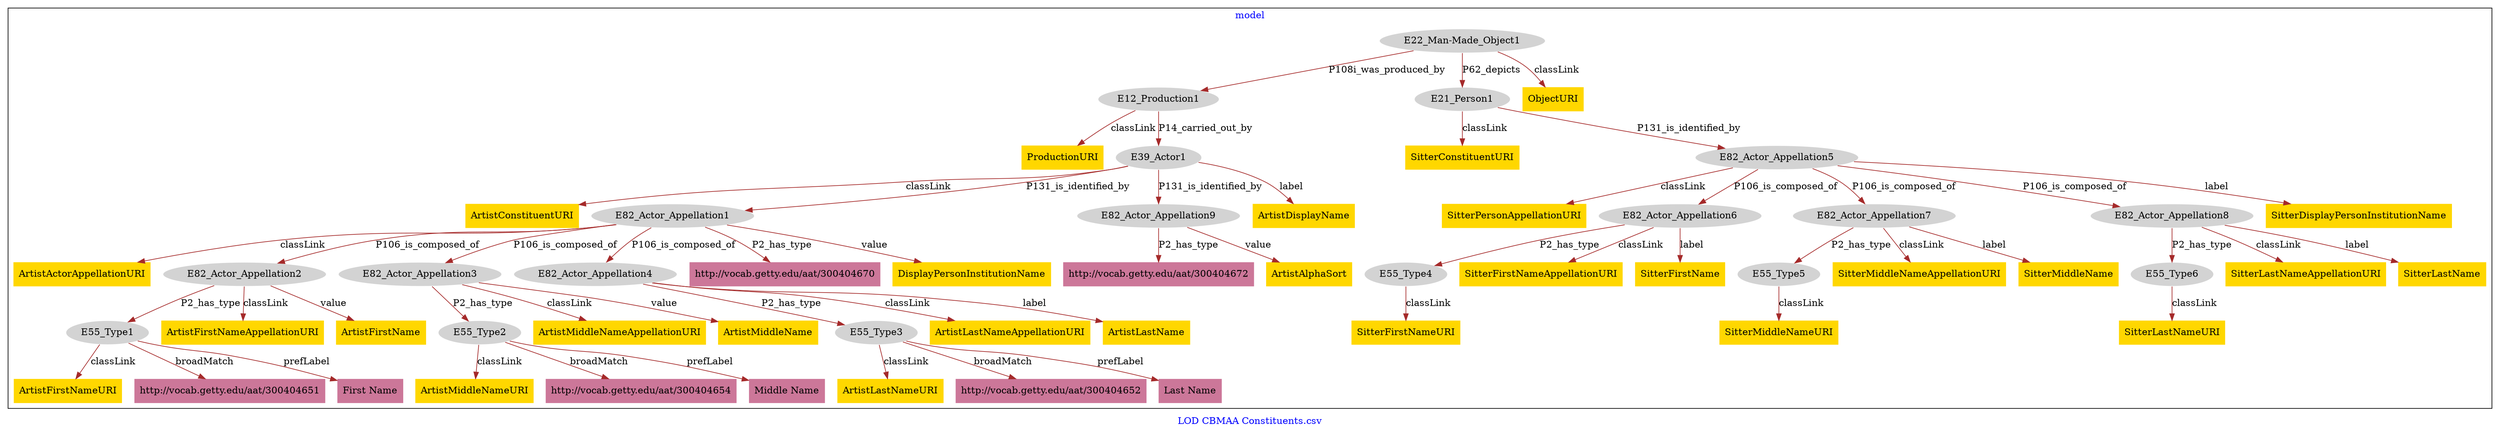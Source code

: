 digraph n0 {
fontcolor="blue"
remincross="true"
label="LOD CBMAA Constituents.csv"
subgraph cluster {
label="model"
n2[style="filled",color="white",fillcolor="lightgray",label="E12_Production1"];
n3[shape="plaintext",style="filled",fillcolor="gold",label="ProductionURI"];
n4[style="filled",color="white",fillcolor="lightgray",label="E39_Actor1"];
n5[style="filled",color="white",fillcolor="lightgray",label="E21_Person1"];
n6[shape="plaintext",style="filled",fillcolor="gold",label="SitterConstituentURI"];
n7[style="filled",color="white",fillcolor="lightgray",label="E82_Actor_Appellation5"];
n8[style="filled",color="white",fillcolor="lightgray",label="E22_Man-Made_Object1"];
n9[shape="plaintext",style="filled",fillcolor="gold",label="ObjectURI"];
n10[shape="plaintext",style="filled",fillcolor="gold",label="ArtistConstituentURI"];
n11[style="filled",color="white",fillcolor="lightgray",label="E82_Actor_Appellation1"];
n12[style="filled",color="white",fillcolor="lightgray",label="E82_Actor_Appellation9"];
n13[shape="plaintext",style="filled",fillcolor="gold",label="ArtistDisplayName"];
n14[style="filled",color="white",fillcolor="lightgray",label="E55_Type1"];
n15[shape="plaintext",style="filled",fillcolor="gold",label="ArtistFirstNameURI"];
n16[shape="plaintext",style="filled",fillcolor="#CC7799",label="http://vocab.getty.edu/aat/300404651"];
n17[shape="plaintext",style="filled",fillcolor="#CC7799",label="First Name"];
n18[style="filled",color="white",fillcolor="lightgray",label="E55_Type2"];
n19[shape="plaintext",style="filled",fillcolor="gold",label="ArtistMiddleNameURI"];
n20[shape="plaintext",style="filled",fillcolor="#CC7799",label="http://vocab.getty.edu/aat/300404654"];
n21[shape="plaintext",style="filled",fillcolor="#CC7799",label="Middle Name"];
n22[style="filled",color="white",fillcolor="lightgray",label="E55_Type3"];
n23[shape="plaintext",style="filled",fillcolor="gold",label="ArtistLastNameURI"];
n24[shape="plaintext",style="filled",fillcolor="#CC7799",label="http://vocab.getty.edu/aat/300404652"];
n25[shape="plaintext",style="filled",fillcolor="#CC7799",label="Last Name"];
n26[style="filled",color="white",fillcolor="lightgray",label="E55_Type4"];
n27[shape="plaintext",style="filled",fillcolor="gold",label="SitterFirstNameURI"];
n28[style="filled",color="white",fillcolor="lightgray",label="E55_Type5"];
n29[shape="plaintext",style="filled",fillcolor="gold",label="SitterMiddleNameURI"];
n30[style="filled",color="white",fillcolor="lightgray",label="E55_Type6"];
n31[shape="plaintext",style="filled",fillcolor="gold",label="SitterLastNameURI"];
n32[shape="plaintext",style="filled",fillcolor="gold",label="ArtistActorAppellationURI"];
n33[style="filled",color="white",fillcolor="lightgray",label="E82_Actor_Appellation2"];
n34[style="filled",color="white",fillcolor="lightgray",label="E82_Actor_Appellation3"];
n35[style="filled",color="white",fillcolor="lightgray",label="E82_Actor_Appellation4"];
n36[shape="plaintext",style="filled",fillcolor="#CC7799",label="http://vocab.getty.edu/aat/300404670"];
n37[shape="plaintext",style="filled",fillcolor="gold",label="DisplayPersonInstitutionName"];
n38[shape="plaintext",style="filled",fillcolor="gold",label="ArtistFirstNameAppellationURI"];
n39[shape="plaintext",style="filled",fillcolor="gold",label="ArtistFirstName"];
n40[shape="plaintext",style="filled",fillcolor="gold",label="ArtistMiddleNameAppellationURI"];
n41[shape="plaintext",style="filled",fillcolor="gold",label="ArtistMiddleName"];
n42[shape="plaintext",style="filled",fillcolor="gold",label="ArtistLastNameAppellationURI"];
n43[shape="plaintext",style="filled",fillcolor="gold",label="ArtistLastName"];
n44[shape="plaintext",style="filled",fillcolor="gold",label="SitterPersonAppellationURI"];
n45[style="filled",color="white",fillcolor="lightgray",label="E82_Actor_Appellation6"];
n46[style="filled",color="white",fillcolor="lightgray",label="E82_Actor_Appellation7"];
n47[style="filled",color="white",fillcolor="lightgray",label="E82_Actor_Appellation8"];
n48[shape="plaintext",style="filled",fillcolor="gold",label="SitterDisplayPersonInstitutionName"];
n49[shape="plaintext",style="filled",fillcolor="gold",label="SitterFirstNameAppellationURI"];
n50[shape="plaintext",style="filled",fillcolor="gold",label="SitterFirstName"];
n51[shape="plaintext",style="filled",fillcolor="gold",label="SitterMiddleNameAppellationURI"];
n52[shape="plaintext",style="filled",fillcolor="gold",label="SitterMiddleName"];
n53[shape="plaintext",style="filled",fillcolor="gold",label="SitterLastNameAppellationURI"];
n54[shape="plaintext",style="filled",fillcolor="gold",label="SitterLastName"];
n55[shape="plaintext",style="filled",fillcolor="#CC7799",label="http://vocab.getty.edu/aat/300404672"];
n56[shape="plaintext",style="filled",fillcolor="gold",label="ArtistAlphaSort"];
}
n2 -> n3[color="brown",fontcolor="black",label="classLink"]
n2 -> n4[color="brown",fontcolor="black",label="P14_carried_out_by"]
n5 -> n6[color="brown",fontcolor="black",label="classLink"]
n5 -> n7[color="brown",fontcolor="black",label="P131_is_identified_by"]
n8 -> n9[color="brown",fontcolor="black",label="classLink"]
n8 -> n2[color="brown",fontcolor="black",label="P108i_was_produced_by"]
n8 -> n5[color="brown",fontcolor="black",label="P62_depicts"]
n4 -> n10[color="brown",fontcolor="black",label="classLink"]
n4 -> n11[color="brown",fontcolor="black",label="P131_is_identified_by"]
n4 -> n12[color="brown",fontcolor="black",label="P131_is_identified_by"]
n4 -> n13[color="brown",fontcolor="black",label="label"]
n14 -> n15[color="brown",fontcolor="black",label="classLink"]
n14 -> n16[color="brown",fontcolor="black",label="broadMatch"]
n14 -> n17[color="brown",fontcolor="black",label="prefLabel"]
n18 -> n19[color="brown",fontcolor="black",label="classLink"]
n18 -> n20[color="brown",fontcolor="black",label="broadMatch"]
n18 -> n21[color="brown",fontcolor="black",label="prefLabel"]
n22 -> n23[color="brown",fontcolor="black",label="classLink"]
n22 -> n24[color="brown",fontcolor="black",label="broadMatch"]
n22 -> n25[color="brown",fontcolor="black",label="prefLabel"]
n26 -> n27[color="brown",fontcolor="black",label="classLink"]
n28 -> n29[color="brown",fontcolor="black",label="classLink"]
n30 -> n31[color="brown",fontcolor="black",label="classLink"]
n11 -> n32[color="brown",fontcolor="black",label="classLink"]
n11 -> n33[color="brown",fontcolor="black",label="P106_is_composed_of"]
n11 -> n34[color="brown",fontcolor="black",label="P106_is_composed_of"]
n11 -> n35[color="brown",fontcolor="black",label="P106_is_composed_of"]
n11 -> n36[color="brown",fontcolor="black",label="P2_has_type"]
n11 -> n37[color="brown",fontcolor="black",label="value"]
n33 -> n38[color="brown",fontcolor="black",label="classLink"]
n33 -> n14[color="brown",fontcolor="black",label="P2_has_type"]
n33 -> n39[color="brown",fontcolor="black",label="value"]
n34 -> n40[color="brown",fontcolor="black",label="classLink"]
n34 -> n18[color="brown",fontcolor="black",label="P2_has_type"]
n34 -> n41[color="brown",fontcolor="black",label="value"]
n35 -> n42[color="brown",fontcolor="black",label="classLink"]
n35 -> n22[color="brown",fontcolor="black",label="P2_has_type"]
n35 -> n43[color="brown",fontcolor="black",label="label"]
n7 -> n44[color="brown",fontcolor="black",label="classLink"]
n7 -> n45[color="brown",fontcolor="black",label="P106_is_composed_of"]
n7 -> n46[color="brown",fontcolor="black",label="P106_is_composed_of"]
n7 -> n47[color="brown",fontcolor="black",label="P106_is_composed_of"]
n7 -> n48[color="brown",fontcolor="black",label="label"]
n45 -> n49[color="brown",fontcolor="black",label="classLink"]
n45 -> n26[color="brown",fontcolor="black",label="P2_has_type"]
n45 -> n50[color="brown",fontcolor="black",label="label"]
n46 -> n51[color="brown",fontcolor="black",label="classLink"]
n46 -> n28[color="brown",fontcolor="black",label="P2_has_type"]
n46 -> n52[color="brown",fontcolor="black",label="label"]
n47 -> n53[color="brown",fontcolor="black",label="classLink"]
n47 -> n30[color="brown",fontcolor="black",label="P2_has_type"]
n47 -> n54[color="brown",fontcolor="black",label="label"]
n12 -> n55[color="brown",fontcolor="black",label="P2_has_type"]
n12 -> n56[color="brown",fontcolor="black",label="value"]
}
